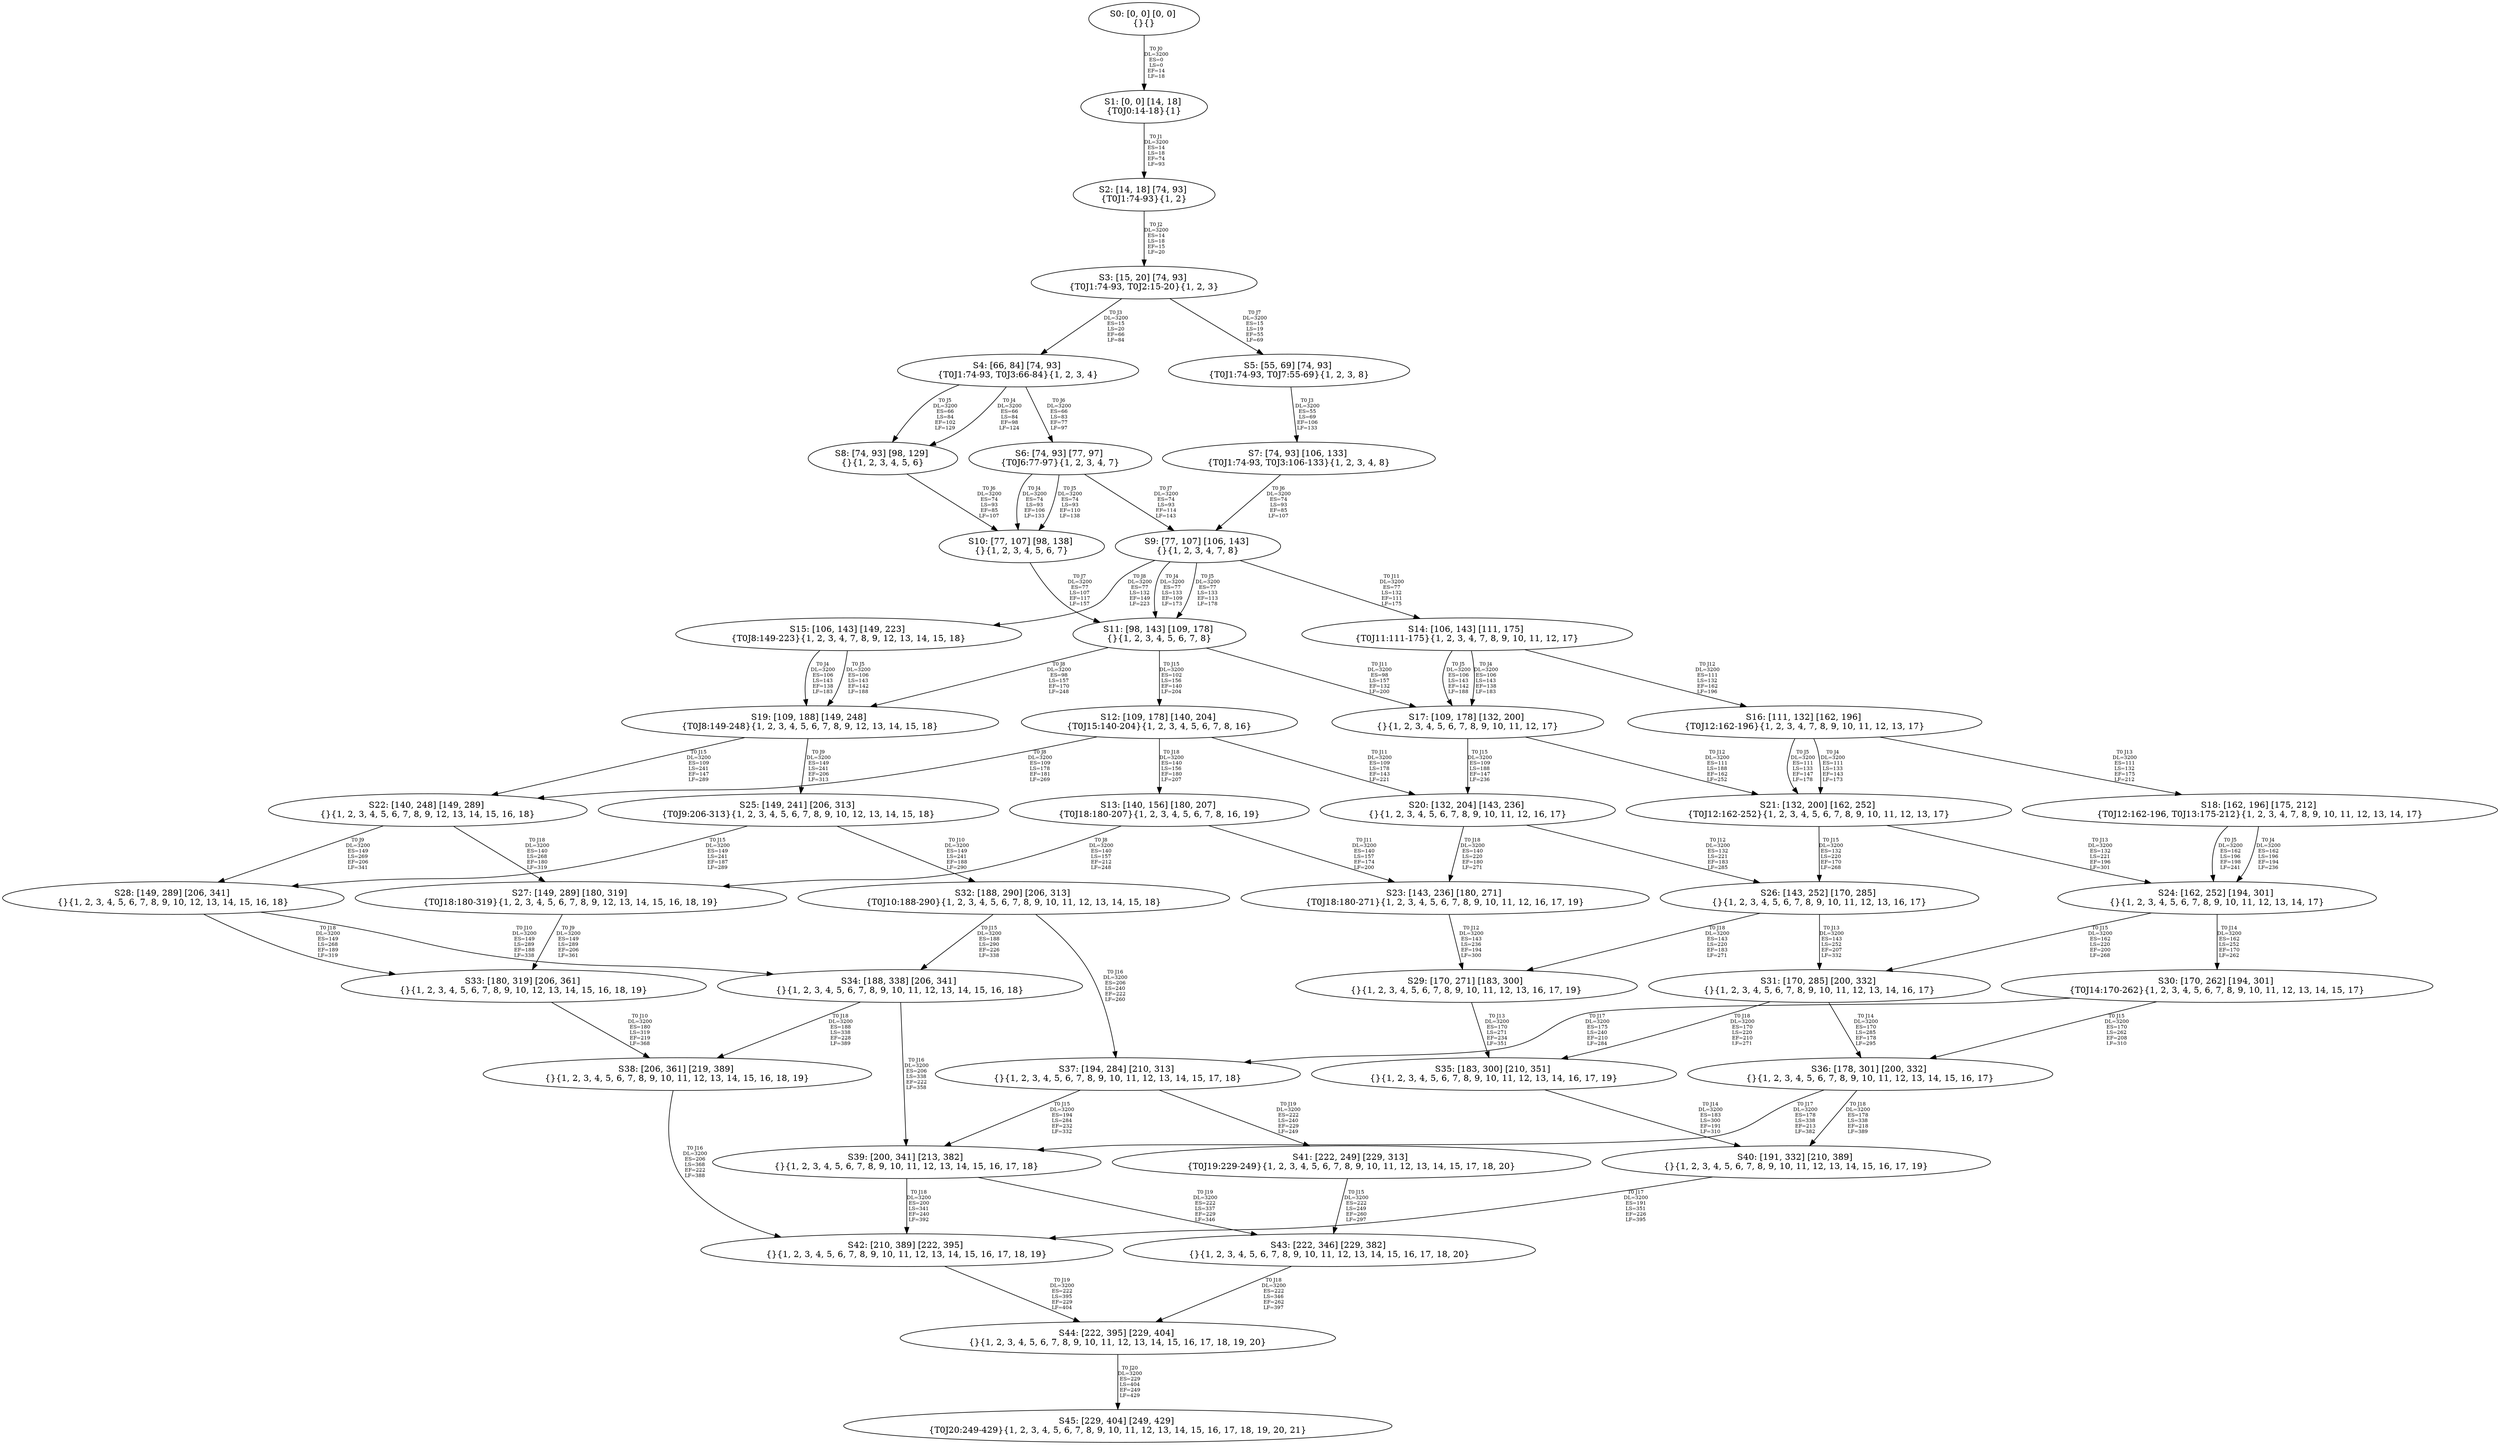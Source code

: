 digraph {
	S0[label="S0: [0, 0] [0, 0] \n{}{}"];
	S1[label="S1: [0, 0] [14, 18] \n{T0J0:14-18}{1}"];
	S2[label="S2: [14, 18] [74, 93] \n{T0J1:74-93}{1, 2}"];
	S3[label="S3: [15, 20] [74, 93] \n{T0J1:74-93, T0J2:15-20}{1, 2, 3}"];
	S4[label="S4: [66, 84] [74, 93] \n{T0J1:74-93, T0J3:66-84}{1, 2, 3, 4}"];
	S5[label="S5: [55, 69] [74, 93] \n{T0J1:74-93, T0J7:55-69}{1, 2, 3, 8}"];
	S6[label="S6: [74, 93] [77, 97] \n{T0J6:77-97}{1, 2, 3, 4, 7}"];
	S7[label="S7: [74, 93] [106, 133] \n{T0J1:74-93, T0J3:106-133}{1, 2, 3, 4, 8}"];
	S8[label="S8: [74, 93] [98, 129] \n{}{1, 2, 3, 4, 5, 6}"];
	S9[label="S9: [77, 107] [106, 143] \n{}{1, 2, 3, 4, 7, 8}"];
	S10[label="S10: [77, 107] [98, 138] \n{}{1, 2, 3, 4, 5, 6, 7}"];
	S11[label="S11: [98, 143] [109, 178] \n{}{1, 2, 3, 4, 5, 6, 7, 8}"];
	S12[label="S12: [109, 178] [140, 204] \n{T0J15:140-204}{1, 2, 3, 4, 5, 6, 7, 8, 16}"];
	S13[label="S13: [140, 156] [180, 207] \n{T0J18:180-207}{1, 2, 3, 4, 5, 6, 7, 8, 16, 19}"];
	S14[label="S14: [106, 143] [111, 175] \n{T0J11:111-175}{1, 2, 3, 4, 7, 8, 9, 10, 11, 12, 17}"];
	S15[label="S15: [106, 143] [149, 223] \n{T0J8:149-223}{1, 2, 3, 4, 7, 8, 9, 12, 13, 14, 15, 18}"];
	S16[label="S16: [111, 132] [162, 196] \n{T0J12:162-196}{1, 2, 3, 4, 7, 8, 9, 10, 11, 12, 13, 17}"];
	S17[label="S17: [109, 178] [132, 200] \n{}{1, 2, 3, 4, 5, 6, 7, 8, 9, 10, 11, 12, 17}"];
	S18[label="S18: [162, 196] [175, 212] \n{T0J12:162-196, T0J13:175-212}{1, 2, 3, 4, 7, 8, 9, 10, 11, 12, 13, 14, 17}"];
	S19[label="S19: [109, 188] [149, 248] \n{T0J8:149-248}{1, 2, 3, 4, 5, 6, 7, 8, 9, 12, 13, 14, 15, 18}"];
	S20[label="S20: [132, 204] [143, 236] \n{}{1, 2, 3, 4, 5, 6, 7, 8, 9, 10, 11, 12, 16, 17}"];
	S21[label="S21: [132, 200] [162, 252] \n{T0J12:162-252}{1, 2, 3, 4, 5, 6, 7, 8, 9, 10, 11, 12, 13, 17}"];
	S22[label="S22: [140, 248] [149, 289] \n{}{1, 2, 3, 4, 5, 6, 7, 8, 9, 12, 13, 14, 15, 16, 18}"];
	S23[label="S23: [143, 236] [180, 271] \n{T0J18:180-271}{1, 2, 3, 4, 5, 6, 7, 8, 9, 10, 11, 12, 16, 17, 19}"];
	S24[label="S24: [162, 252] [194, 301] \n{}{1, 2, 3, 4, 5, 6, 7, 8, 9, 10, 11, 12, 13, 14, 17}"];
	S25[label="S25: [149, 241] [206, 313] \n{T0J9:206-313}{1, 2, 3, 4, 5, 6, 7, 8, 9, 10, 12, 13, 14, 15, 18}"];
	S26[label="S26: [143, 252] [170, 285] \n{}{1, 2, 3, 4, 5, 6, 7, 8, 9, 10, 11, 12, 13, 16, 17}"];
	S27[label="S27: [149, 289] [180, 319] \n{T0J18:180-319}{1, 2, 3, 4, 5, 6, 7, 8, 9, 12, 13, 14, 15, 16, 18, 19}"];
	S28[label="S28: [149, 289] [206, 341] \n{}{1, 2, 3, 4, 5, 6, 7, 8, 9, 10, 12, 13, 14, 15, 16, 18}"];
	S29[label="S29: [170, 271] [183, 300] \n{}{1, 2, 3, 4, 5, 6, 7, 8, 9, 10, 11, 12, 13, 16, 17, 19}"];
	S30[label="S30: [170, 262] [194, 301] \n{T0J14:170-262}{1, 2, 3, 4, 5, 6, 7, 8, 9, 10, 11, 12, 13, 14, 15, 17}"];
	S31[label="S31: [170, 285] [200, 332] \n{}{1, 2, 3, 4, 5, 6, 7, 8, 9, 10, 11, 12, 13, 14, 16, 17}"];
	S32[label="S32: [188, 290] [206, 313] \n{T0J10:188-290}{1, 2, 3, 4, 5, 6, 7, 8, 9, 10, 11, 12, 13, 14, 15, 18}"];
	S33[label="S33: [180, 319] [206, 361] \n{}{1, 2, 3, 4, 5, 6, 7, 8, 9, 10, 12, 13, 14, 15, 16, 18, 19}"];
	S34[label="S34: [188, 338] [206, 341] \n{}{1, 2, 3, 4, 5, 6, 7, 8, 9, 10, 11, 12, 13, 14, 15, 16, 18}"];
	S35[label="S35: [183, 300] [210, 351] \n{}{1, 2, 3, 4, 5, 6, 7, 8, 9, 10, 11, 12, 13, 14, 16, 17, 19}"];
	S36[label="S36: [178, 301] [200, 332] \n{}{1, 2, 3, 4, 5, 6, 7, 8, 9, 10, 11, 12, 13, 14, 15, 16, 17}"];
	S37[label="S37: [194, 284] [210, 313] \n{}{1, 2, 3, 4, 5, 6, 7, 8, 9, 10, 11, 12, 13, 14, 15, 17, 18}"];
	S38[label="S38: [206, 361] [219, 389] \n{}{1, 2, 3, 4, 5, 6, 7, 8, 9, 10, 11, 12, 13, 14, 15, 16, 18, 19}"];
	S39[label="S39: [200, 341] [213, 382] \n{}{1, 2, 3, 4, 5, 6, 7, 8, 9, 10, 11, 12, 13, 14, 15, 16, 17, 18}"];
	S40[label="S40: [191, 332] [210, 389] \n{}{1, 2, 3, 4, 5, 6, 7, 8, 9, 10, 11, 12, 13, 14, 15, 16, 17, 19}"];
	S41[label="S41: [222, 249] [229, 313] \n{T0J19:229-249}{1, 2, 3, 4, 5, 6, 7, 8, 9, 10, 11, 12, 13, 14, 15, 17, 18, 20}"];
	S42[label="S42: [210, 389] [222, 395] \n{}{1, 2, 3, 4, 5, 6, 7, 8, 9, 10, 11, 12, 13, 14, 15, 16, 17, 18, 19}"];
	S43[label="S43: [222, 346] [229, 382] \n{}{1, 2, 3, 4, 5, 6, 7, 8, 9, 10, 11, 12, 13, 14, 15, 16, 17, 18, 20}"];
	S44[label="S44: [222, 395] [229, 404] \n{}{1, 2, 3, 4, 5, 6, 7, 8, 9, 10, 11, 12, 13, 14, 15, 16, 17, 18, 19, 20}"];
	S45[label="S45: [229, 404] [249, 429] \n{T0J20:249-429}{1, 2, 3, 4, 5, 6, 7, 8, 9, 10, 11, 12, 13, 14, 15, 16, 17, 18, 19, 20, 21}"];
	S0 -> S1[label="T0 J0\nDL=3200\nES=0\nLS=0\nEF=14\nLF=18",fontsize=8];
	S1 -> S2[label="T0 J1\nDL=3200\nES=14\nLS=18\nEF=74\nLF=93",fontsize=8];
	S2 -> S3[label="T0 J2\nDL=3200\nES=14\nLS=18\nEF=15\nLF=20",fontsize=8];
	S3 -> S4[label="T0 J3\nDL=3200\nES=15\nLS=20\nEF=66\nLF=84",fontsize=8];
	S3 -> S5[label="T0 J7\nDL=3200\nES=15\nLS=19\nEF=55\nLF=69",fontsize=8];
	S4 -> S8[label="T0 J4\nDL=3200\nES=66\nLS=84\nEF=98\nLF=124",fontsize=8];
	S4 -> S8[label="T0 J5\nDL=3200\nES=66\nLS=84\nEF=102\nLF=129",fontsize=8];
	S4 -> S6[label="T0 J6\nDL=3200\nES=66\nLS=83\nEF=77\nLF=97",fontsize=8];
	S5 -> S7[label="T0 J3\nDL=3200\nES=55\nLS=69\nEF=106\nLF=133",fontsize=8];
	S6 -> S10[label="T0 J4\nDL=3200\nES=74\nLS=93\nEF=106\nLF=133",fontsize=8];
	S6 -> S10[label="T0 J5\nDL=3200\nES=74\nLS=93\nEF=110\nLF=138",fontsize=8];
	S6 -> S9[label="T0 J7\nDL=3200\nES=74\nLS=93\nEF=114\nLF=143",fontsize=8];
	S7 -> S9[label="T0 J6\nDL=3200\nES=74\nLS=93\nEF=85\nLF=107",fontsize=8];
	S8 -> S10[label="T0 J6\nDL=3200\nES=74\nLS=93\nEF=85\nLF=107",fontsize=8];
	S9 -> S11[label="T0 J4\nDL=3200\nES=77\nLS=133\nEF=109\nLF=173",fontsize=8];
	S9 -> S11[label="T0 J5\nDL=3200\nES=77\nLS=133\nEF=113\nLF=178",fontsize=8];
	S9 -> S15[label="T0 J8\nDL=3200\nES=77\nLS=132\nEF=149\nLF=223",fontsize=8];
	S9 -> S14[label="T0 J11\nDL=3200\nES=77\nLS=132\nEF=111\nLF=175",fontsize=8];
	S10 -> S11[label="T0 J7\nDL=3200\nES=77\nLS=107\nEF=117\nLF=157",fontsize=8];
	S11 -> S19[label="T0 J8\nDL=3200\nES=98\nLS=157\nEF=170\nLF=248",fontsize=8];
	S11 -> S17[label="T0 J11\nDL=3200\nES=98\nLS=157\nEF=132\nLF=200",fontsize=8];
	S11 -> S12[label="T0 J15\nDL=3200\nES=102\nLS=156\nEF=140\nLF=204",fontsize=8];
	S12 -> S22[label="T0 J8\nDL=3200\nES=109\nLS=178\nEF=181\nLF=269",fontsize=8];
	S12 -> S20[label="T0 J11\nDL=3200\nES=109\nLS=178\nEF=143\nLF=221",fontsize=8];
	S12 -> S13[label="T0 J18\nDL=3200\nES=140\nLS=156\nEF=180\nLF=207",fontsize=8];
	S13 -> S27[label="T0 J8\nDL=3200\nES=140\nLS=157\nEF=212\nLF=248",fontsize=8];
	S13 -> S23[label="T0 J11\nDL=3200\nES=140\nLS=157\nEF=174\nLF=200",fontsize=8];
	S14 -> S17[label="T0 J4\nDL=3200\nES=106\nLS=143\nEF=138\nLF=183",fontsize=8];
	S14 -> S17[label="T0 J5\nDL=3200\nES=106\nLS=143\nEF=142\nLF=188",fontsize=8];
	S14 -> S16[label="T0 J12\nDL=3200\nES=111\nLS=132\nEF=162\nLF=196",fontsize=8];
	S15 -> S19[label="T0 J4\nDL=3200\nES=106\nLS=143\nEF=138\nLF=183",fontsize=8];
	S15 -> S19[label="T0 J5\nDL=3200\nES=106\nLS=143\nEF=142\nLF=188",fontsize=8];
	S16 -> S21[label="T0 J4\nDL=3200\nES=111\nLS=133\nEF=143\nLF=173",fontsize=8];
	S16 -> S21[label="T0 J5\nDL=3200\nES=111\nLS=133\nEF=147\nLF=178",fontsize=8];
	S16 -> S18[label="T0 J13\nDL=3200\nES=111\nLS=132\nEF=175\nLF=212",fontsize=8];
	S17 -> S21[label="T0 J12\nDL=3200\nES=111\nLS=188\nEF=162\nLF=252",fontsize=8];
	S17 -> S20[label="T0 J15\nDL=3200\nES=109\nLS=188\nEF=147\nLF=236",fontsize=8];
	S18 -> S24[label="T0 J4\nDL=3200\nES=162\nLS=196\nEF=194\nLF=236",fontsize=8];
	S18 -> S24[label="T0 J5\nDL=3200\nES=162\nLS=196\nEF=198\nLF=241",fontsize=8];
	S19 -> S25[label="T0 J9\nDL=3200\nES=149\nLS=241\nEF=206\nLF=313",fontsize=8];
	S19 -> S22[label="T0 J15\nDL=3200\nES=109\nLS=241\nEF=147\nLF=289",fontsize=8];
	S20 -> S26[label="T0 J12\nDL=3200\nES=132\nLS=221\nEF=183\nLF=285",fontsize=8];
	S20 -> S23[label="T0 J18\nDL=3200\nES=140\nLS=220\nEF=180\nLF=271",fontsize=8];
	S21 -> S24[label="T0 J13\nDL=3200\nES=132\nLS=221\nEF=196\nLF=301",fontsize=8];
	S21 -> S26[label="T0 J15\nDL=3200\nES=132\nLS=220\nEF=170\nLF=268",fontsize=8];
	S22 -> S28[label="T0 J9\nDL=3200\nES=149\nLS=269\nEF=206\nLF=341",fontsize=8];
	S22 -> S27[label="T0 J18\nDL=3200\nES=140\nLS=268\nEF=180\nLF=319",fontsize=8];
	S23 -> S29[label="T0 J12\nDL=3200\nES=143\nLS=236\nEF=194\nLF=300",fontsize=8];
	S24 -> S30[label="T0 J14\nDL=3200\nES=162\nLS=252\nEF=170\nLF=262",fontsize=8];
	S24 -> S31[label="T0 J15\nDL=3200\nES=162\nLS=220\nEF=200\nLF=268",fontsize=8];
	S25 -> S32[label="T0 J10\nDL=3200\nES=149\nLS=241\nEF=188\nLF=290",fontsize=8];
	S25 -> S28[label="T0 J15\nDL=3200\nES=149\nLS=241\nEF=187\nLF=289",fontsize=8];
	S26 -> S31[label="T0 J13\nDL=3200\nES=143\nLS=252\nEF=207\nLF=332",fontsize=8];
	S26 -> S29[label="T0 J18\nDL=3200\nES=143\nLS=220\nEF=183\nLF=271",fontsize=8];
	S27 -> S33[label="T0 J9\nDL=3200\nES=149\nLS=289\nEF=206\nLF=361",fontsize=8];
	S28 -> S34[label="T0 J10\nDL=3200\nES=149\nLS=289\nEF=188\nLF=338",fontsize=8];
	S28 -> S33[label="T0 J18\nDL=3200\nES=149\nLS=268\nEF=189\nLF=319",fontsize=8];
	S29 -> S35[label="T0 J13\nDL=3200\nES=170\nLS=271\nEF=234\nLF=351",fontsize=8];
	S30 -> S36[label="T0 J15\nDL=3200\nES=170\nLS=262\nEF=208\nLF=310",fontsize=8];
	S30 -> S37[label="T0 J17\nDL=3200\nES=175\nLS=240\nEF=210\nLF=284",fontsize=8];
	S31 -> S36[label="T0 J14\nDL=3200\nES=170\nLS=285\nEF=178\nLF=295",fontsize=8];
	S31 -> S35[label="T0 J18\nDL=3200\nES=170\nLS=220\nEF=210\nLF=271",fontsize=8];
	S32 -> S34[label="T0 J15\nDL=3200\nES=188\nLS=290\nEF=226\nLF=338",fontsize=8];
	S32 -> S37[label="T0 J16\nDL=3200\nES=206\nLS=240\nEF=222\nLF=260",fontsize=8];
	S33 -> S38[label="T0 J10\nDL=3200\nES=180\nLS=319\nEF=219\nLF=368",fontsize=8];
	S34 -> S39[label="T0 J16\nDL=3200\nES=206\nLS=338\nEF=222\nLF=358",fontsize=8];
	S34 -> S38[label="T0 J18\nDL=3200\nES=188\nLS=338\nEF=228\nLF=389",fontsize=8];
	S35 -> S40[label="T0 J14\nDL=3200\nES=183\nLS=300\nEF=191\nLF=310",fontsize=8];
	S36 -> S39[label="T0 J17\nDL=3200\nES=178\nLS=338\nEF=213\nLF=382",fontsize=8];
	S36 -> S40[label="T0 J18\nDL=3200\nES=178\nLS=338\nEF=218\nLF=389",fontsize=8];
	S37 -> S39[label="T0 J15\nDL=3200\nES=194\nLS=284\nEF=232\nLF=332",fontsize=8];
	S37 -> S41[label="T0 J19\nDL=3200\nES=222\nLS=240\nEF=229\nLF=249",fontsize=8];
	S38 -> S42[label="T0 J16\nDL=3200\nES=206\nLS=368\nEF=222\nLF=388",fontsize=8];
	S39 -> S42[label="T0 J18\nDL=3200\nES=200\nLS=341\nEF=240\nLF=392",fontsize=8];
	S39 -> S43[label="T0 J19\nDL=3200\nES=222\nLS=337\nEF=229\nLF=346",fontsize=8];
	S40 -> S42[label="T0 J17\nDL=3200\nES=191\nLS=351\nEF=226\nLF=395",fontsize=8];
	S41 -> S43[label="T0 J15\nDL=3200\nES=222\nLS=249\nEF=260\nLF=297",fontsize=8];
	S42 -> S44[label="T0 J19\nDL=3200\nES=222\nLS=395\nEF=229\nLF=404",fontsize=8];
	S43 -> S44[label="T0 J18\nDL=3200\nES=222\nLS=346\nEF=262\nLF=397",fontsize=8];
	S44 -> S45[label="T0 J20\nDL=3200\nES=229\nLS=404\nEF=249\nLF=429",fontsize=8];
}
